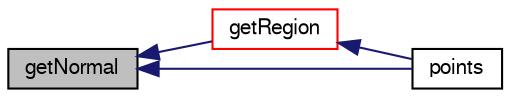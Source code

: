 digraph "getNormal"
{
  bgcolor="transparent";
  edge [fontname="FreeSans",fontsize="10",labelfontname="FreeSans",labelfontsize="10"];
  node [fontname="FreeSans",fontsize="10",shape=record];
  rankdir="LR";
  Node135 [label="getNormal",height=0.2,width=0.4,color="black", fillcolor="grey75", style="filled", fontcolor="black"];
  Node135 -> Node136 [dir="back",color="midnightblue",fontsize="10",style="solid",fontname="FreeSans"];
  Node136 [label="getRegion",height=0.2,width=0.4,color="red",URL="$a25230.html#ab2bcdcc4dd1bdb5a9e1d1025292bdf24",tooltip="From a set of points and indices get the region. "];
  Node136 -> Node138 [dir="back",color="midnightblue",fontsize="10",style="solid",fontname="FreeSans"];
  Node138 [label="points",height=0.2,width=0.4,color="black",URL="$a25230.html#a7250c0b678d27efa1e0c3cf379827d92",tooltip="Get the points that define the surface. "];
  Node135 -> Node138 [dir="back",color="midnightblue",fontsize="10",style="solid",fontname="FreeSans"];
}
